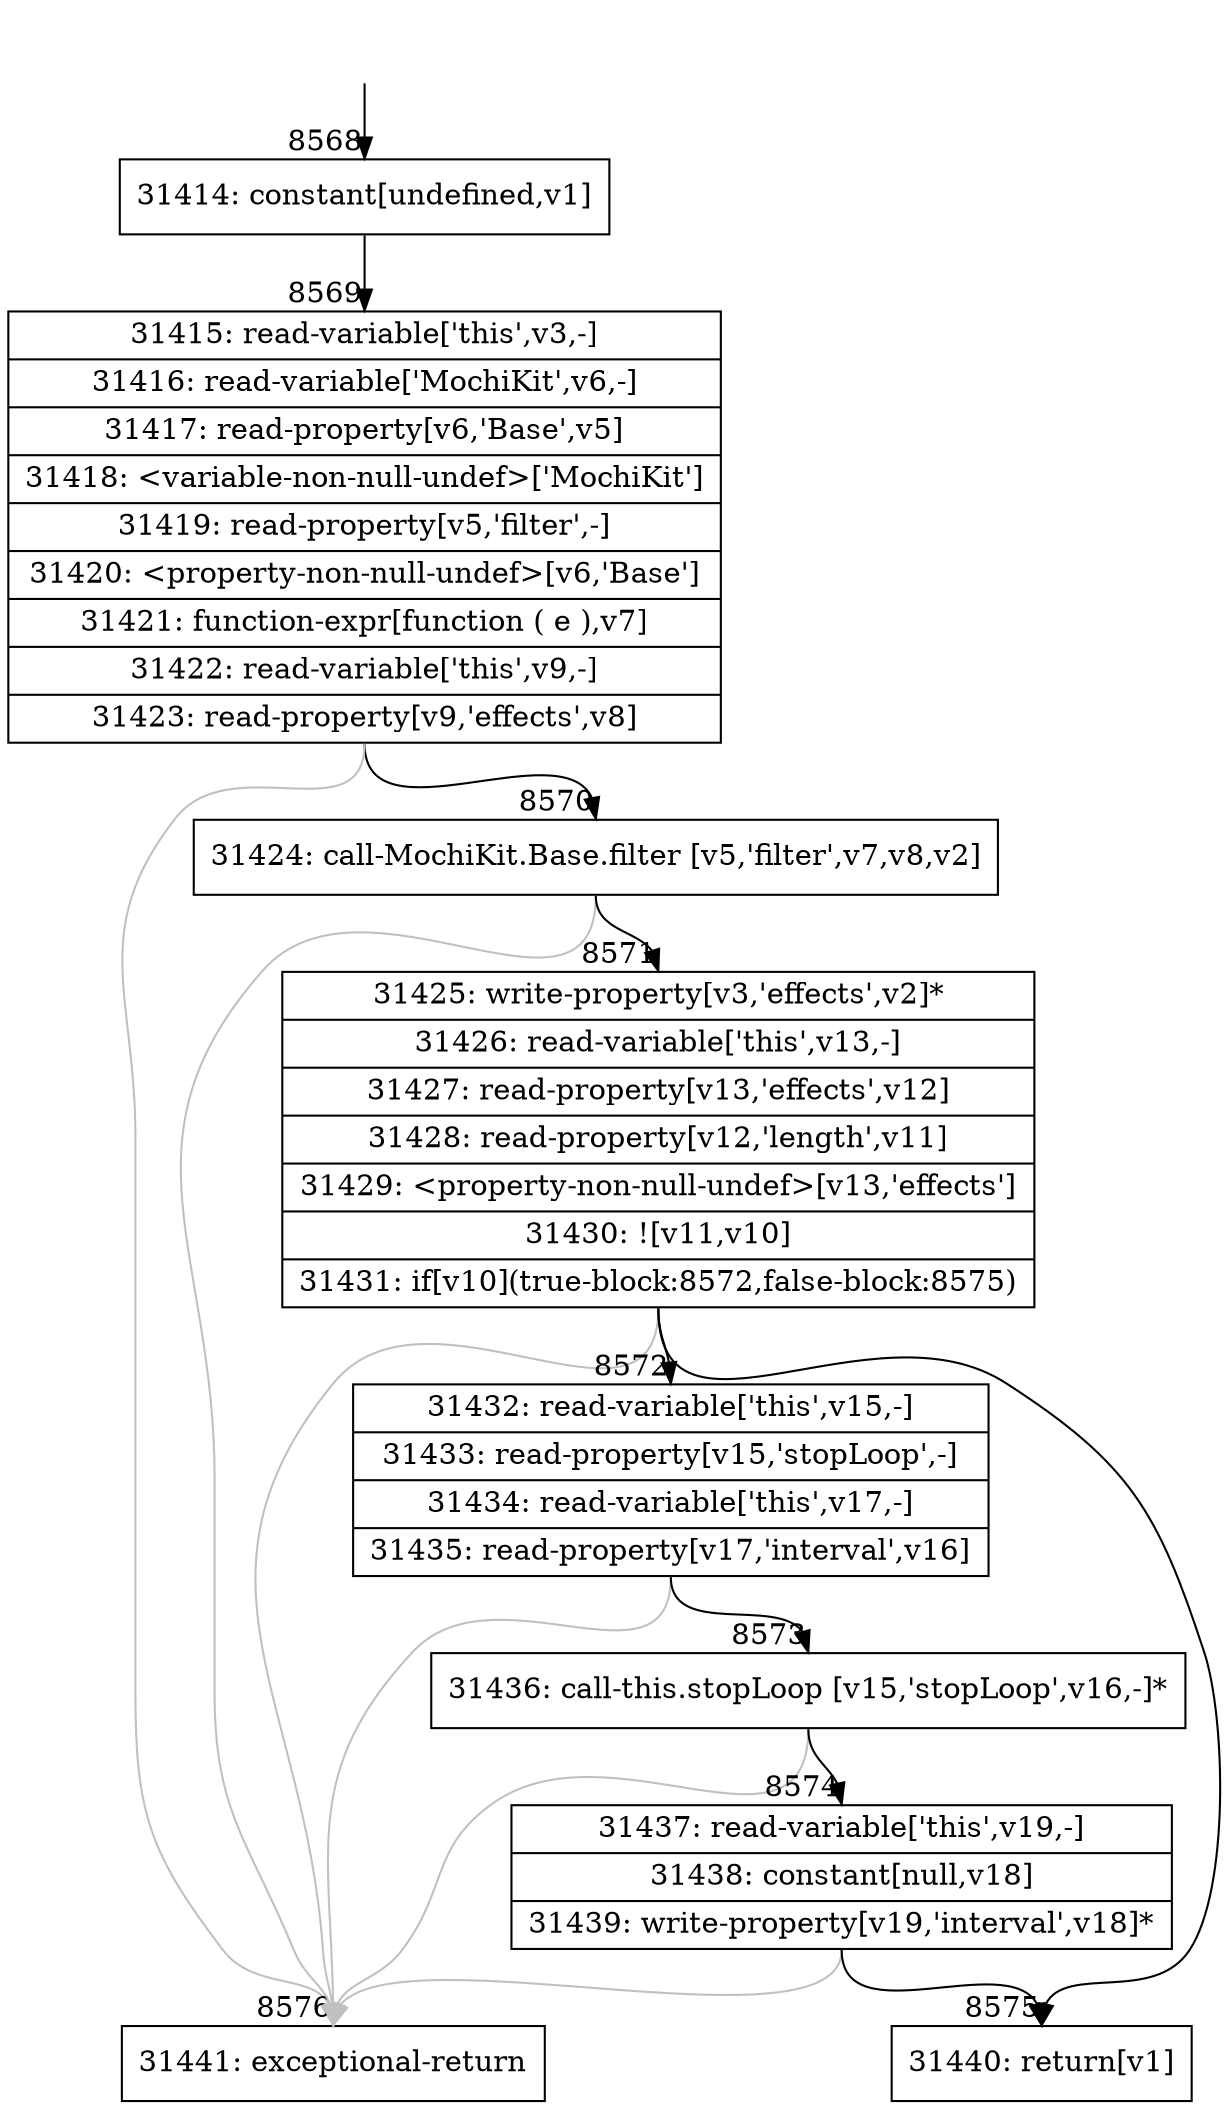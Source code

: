digraph {
rankdir="TD"
BB_entry575[shape=none,label=""];
BB_entry575 -> BB8568 [tailport=s, headport=n, headlabel="    8568"]
BB8568 [shape=record label="{31414: constant[undefined,v1]}" ] 
BB8568 -> BB8569 [tailport=s, headport=n, headlabel="      8569"]
BB8569 [shape=record label="{31415: read-variable['this',v3,-]|31416: read-variable['MochiKit',v6,-]|31417: read-property[v6,'Base',v5]|31418: \<variable-non-null-undef\>['MochiKit']|31419: read-property[v5,'filter',-]|31420: \<property-non-null-undef\>[v6,'Base']|31421: function-expr[function ( e ),v7]|31422: read-variable['this',v9,-]|31423: read-property[v9,'effects',v8]}" ] 
BB8569 -> BB8570 [tailport=s, headport=n, headlabel="      8570"]
BB8569 -> BB8576 [tailport=s, headport=n, color=gray, headlabel="      8576"]
BB8570 [shape=record label="{31424: call-MochiKit.Base.filter [v5,'filter',v7,v8,v2]}" ] 
BB8570 -> BB8571 [tailport=s, headport=n, headlabel="      8571"]
BB8570 -> BB8576 [tailport=s, headport=n, color=gray]
BB8571 [shape=record label="{31425: write-property[v3,'effects',v2]*|31426: read-variable['this',v13,-]|31427: read-property[v13,'effects',v12]|31428: read-property[v12,'length',v11]|31429: \<property-non-null-undef\>[v13,'effects']|31430: ![v11,v10]|31431: if[v10](true-block:8572,false-block:8575)}" ] 
BB8571 -> BB8572 [tailport=s, headport=n, headlabel="      8572"]
BB8571 -> BB8575 [tailport=s, headport=n, headlabel="      8575"]
BB8571 -> BB8576 [tailport=s, headport=n, color=gray]
BB8572 [shape=record label="{31432: read-variable['this',v15,-]|31433: read-property[v15,'stopLoop',-]|31434: read-variable['this',v17,-]|31435: read-property[v17,'interval',v16]}" ] 
BB8572 -> BB8573 [tailport=s, headport=n, headlabel="      8573"]
BB8572 -> BB8576 [tailport=s, headport=n, color=gray]
BB8573 [shape=record label="{31436: call-this.stopLoop [v15,'stopLoop',v16,-]*}" ] 
BB8573 -> BB8574 [tailport=s, headport=n, headlabel="      8574"]
BB8573 -> BB8576 [tailport=s, headport=n, color=gray]
BB8574 [shape=record label="{31437: read-variable['this',v19,-]|31438: constant[null,v18]|31439: write-property[v19,'interval',v18]*}" ] 
BB8574 -> BB8575 [tailport=s, headport=n]
BB8574 -> BB8576 [tailport=s, headport=n, color=gray]
BB8575 [shape=record label="{31440: return[v1]}" ] 
BB8576 [shape=record label="{31441: exceptional-return}" ] 
//#$~ 6151
}
